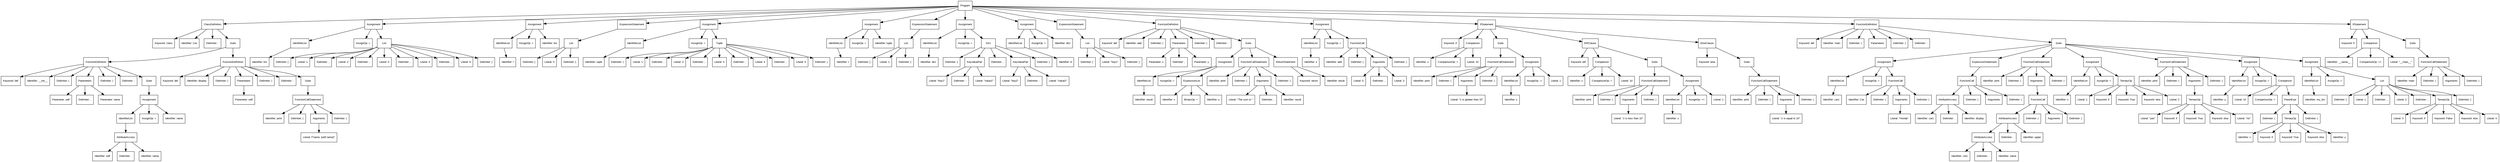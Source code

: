 digraph ParseTree {
  node [shape=box, fontname="Arial", fontsize=10];
  node0 [label="Program"];
  node1 [label="ClassDefinition"];
  node2 [label="Keyword: class"];
  node1 -> node2;
  node3 [label="Identifier: Car"];
  node1 -> node3;
  node4 [label="Delimiter: :"];
  node1 -> node4;
  node5 [label="Suite"];
  node6 [label="FunctionDefinition"];
  node7 [label="Keyword: def"];
  node6 -> node7;
  node8 [label="Identifier: __init__"];
  node6 -> node8;
  node9 [label="Delimiter: ("];
  node6 -> node9;
  node10 [label="Parameters"];
  node11 [label="Parameter: self"];
  node10 -> node11;
  node12 [label="Delimiter: ,"];
  node10 -> node12;
  node13 [label="Parameter: name"];
  node10 -> node13;
  node6 -> node10;
  node14 [label="Delimiter: )"];
  node6 -> node14;
  node15 [label="Delimiter: :"];
  node6 -> node15;
  node16 [label="Suite"];
  node17 [label="Assignment"];
  node18 [label="IdentifierList"];
  node19 [label="AttributeAccess"];
  node20 [label="Identifier: self"];
  node19 -> node20;
  node21 [label="Delimiter: ."];
  node19 -> node21;
  node22 [label="Identifier: name"];
  node19 -> node22;
  node18 -> node19;
  node17 -> node18;
  node23 [label="AssignOp: ="];
  node17 -> node23;
  node24 [label="Identifier: name"];
  node17 -> node24;
  node16 -> node17;
  node6 -> node16;
  node5 -> node6;
  node25 [label="FunctionDefinition"];
  node26 [label="Keyword: def"];
  node25 -> node26;
  node27 [label="Identifier: display"];
  node25 -> node27;
  node28 [label="Delimiter: ("];
  node25 -> node28;
  node29 [label="Parameters"];
  node30 [label="Parameter: self"];
  node29 -> node30;
  node25 -> node29;
  node31 [label="Delimiter: )"];
  node25 -> node31;
  node32 [label="Delimiter: :"];
  node25 -> node32;
  node33 [label="Suite"];
  node34 [label="FunctionCallStatement"];
  node35 [label="Identifier: print"];
  node34 -> node35;
  node36 [label="Delimiter: ("];
  node34 -> node36;
  node37 [label="Arguments"];
  node38 [label="Literal: f\"name: {self.name}\""];
  node37 -> node38;
  node34 -> node37;
  node39 [label="Delimiter: )"];
  node34 -> node39;
  node33 -> node34;
  node25 -> node33;
  node5 -> node25;
  node1 -> node5;
  node0 -> node1;
  node40 [label="Assignment"];
  node41 [label="IdentifierList"];
  node42 [label="Identifier: list"];
  node41 -> node42;
  node40 -> node41;
  node43 [label="AssignOp: ="];
  node40 -> node43;
  node44 [label="List"];
  node45 [label="Delimiter: ["];
  node44 -> node45;
  node46 [label="Literal: 1"];
  node44 -> node46;
  node47 [label="Delimiter: ,"];
  node44 -> node47;
  node48 [label="Literal: 2"];
  node44 -> node48;
  node49 [label="Delimiter: ,"];
  node44 -> node49;
  node50 [label="Literal: 3"];
  node44 -> node50;
  node51 [label="Delimiter: ,"];
  node44 -> node51;
  node52 [label="Literal: 4"];
  node44 -> node52;
  node53 [label="Delimiter: ,"];
  node44 -> node53;
  node54 [label="Literal: 5"];
  node44 -> node54;
  node55 [label="Delimiter: ]"];
  node44 -> node55;
  node40 -> node44;
  node0 -> node40;
  node56 [label="Assignment"];
  node57 [label="IdentifierList"];
  node58 [label="Identifier: l"];
  node57 -> node58;
  node56 -> node57;
  node59 [label="AssignOp: ="];
  node56 -> node59;
  node60 [label="Identifier: list"];
  node56 -> node60;
  node0 -> node56;
  node61 [label="ExpressionStatement"];
  node62 [label="List"];
  node63 [label="Delimiter: ["];
  node62 -> node63;
  node64 [label="Literal: 0"];
  node62 -> node64;
  node65 [label="Delimiter: ]"];
  node62 -> node65;
  node61 -> node62;
  node0 -> node61;
  node66 [label="Assignment"];
  node67 [label="IdentifierList"];
  node68 [label="Identifier: tuple"];
  node67 -> node68;
  node66 -> node67;
  node69 [label="AssignOp: ="];
  node66 -> node69;
  node70 [label="Tuple"];
  node71 [label="Delimiter: ("];
  node70 -> node71;
  node72 [label="Literal: 1"];
  node70 -> node72;
  node73 [label="Delimiter: ,"];
  node70 -> node73;
  node74 [label="Literal: 2"];
  node70 -> node74;
  node75 [label="Delimiter: ,"];
  node70 -> node75;
  node76 [label="Literal: 3"];
  node70 -> node76;
  node77 [label="Delimiter: ,"];
  node70 -> node77;
  node78 [label="Literal: 4"];
  node70 -> node78;
  node79 [label="Delimiter: ,"];
  node70 -> node79;
  node80 [label="Literal: 5"];
  node70 -> node80;
  node81 [label="Delimiter: )"];
  node70 -> node81;
  node66 -> node70;
  node0 -> node66;
  node82 [label="Assignment"];
  node83 [label="IdentifierList"];
  node84 [label="Identifier: t"];
  node83 -> node84;
  node82 -> node83;
  node85 [label="AssignOp: ="];
  node82 -> node85;
  node86 [label="Identifier: tuple"];
  node82 -> node86;
  node0 -> node82;
  node87 [label="ExpressionStatement"];
  node88 [label="List"];
  node89 [label="Delimiter: ["];
  node88 -> node89;
  node90 [label="Literal: 1"];
  node88 -> node90;
  node91 [label="Delimiter: ]"];
  node88 -> node91;
  node87 -> node88;
  node0 -> node87;
  node92 [label="Assignment"];
  node93 [label="IdentifierList"];
  node94 [label="Identifier: dict"];
  node93 -> node94;
  node92 -> node93;
  node95 [label="AssignOp: ="];
  node92 -> node95;
  node96 [label="Dict"];
  node97 [label="Delimiter: {"];
  node96 -> node97;
  node98 [label="KeyValuePair"];
  node99 [label="Literal: \"key1\""];
  node98 -> node99;
  node100 [label="Delimiter: :"];
  node98 -> node100;
  node101 [label="Literal: \"value1\""];
  node98 -> node101;
  node96 -> node98;
  node102 [label="Delimiter: ,"];
  node96 -> node102;
  node103 [label="KeyValuePair"];
  node104 [label="Literal: \"key2\""];
  node103 -> node104;
  node105 [label="Delimiter: :"];
  node103 -> node105;
  node106 [label="Literal: \"value2\""];
  node103 -> node106;
  node96 -> node103;
  node107 [label="Delimiter: }"];
  node96 -> node107;
  node92 -> node96;
  node0 -> node92;
  node108 [label="Assignment"];
  node109 [label="IdentifierList"];
  node110 [label="Identifier: d"];
  node109 -> node110;
  node108 -> node109;
  node111 [label="AssignOp: ="];
  node108 -> node111;
  node112 [label="Identifier: dict"];
  node108 -> node112;
  node0 -> node108;
  node113 [label="ExpressionStatement"];
  node114 [label="List"];
  node115 [label="Delimiter: ["];
  node114 -> node115;
  node116 [label="Literal: \"key1\""];
  node114 -> node116;
  node117 [label="Delimiter: ]"];
  node114 -> node117;
  node113 -> node114;
  node0 -> node113;
  node118 [label="FunctionDefinition"];
  node119 [label="Keyword: def"];
  node118 -> node119;
  node120 [label="Identifier: add"];
  node118 -> node120;
  node121 [label="Delimiter: ("];
  node118 -> node121;
  node122 [label="Parameters"];
  node123 [label="Parameter: x"];
  node122 -> node123;
  node124 [label="Delimiter: ,"];
  node122 -> node124;
  node125 [label="Parameter: y"];
  node122 -> node125;
  node118 -> node122;
  node126 [label="Delimiter: )"];
  node118 -> node126;
  node127 [label="Delimiter: :"];
  node118 -> node127;
  node128 [label="Suite"];
  node129 [label="Assignment"];
  node130 [label="IdentifierList"];
  node131 [label="Identifier: result"];
  node130 -> node131;
  node129 -> node130;
  node132 [label="AssignOp: ="];
  node129 -> node132;
  node133 [label="ExpressionList"];
  node134 [label="Identifier: x"];
  node133 -> node134;
  node135 [label="BinaryOp: +"];
  node133 -> node135;
  node136 [label="Identifier: y"];
  node133 -> node136;
  node129 -> node133;
  node128 -> node129;
  node137 [label="FunctionCallStatement"];
  node138 [label="Identifier: print"];
  node137 -> node138;
  node139 [label="Delimiter: ("];
  node137 -> node139;
  node140 [label="Arguments"];
  node141 [label="Literal: \"The sum is:\""];
  node140 -> node141;
  node142 [label="Delimiter: ,"];
  node140 -> node142;
  node143 [label="Identifier: result"];
  node140 -> node143;
  node137 -> node140;
  node144 [label="Delimiter: )"];
  node137 -> node144;
  node128 -> node137;
  node145 [label="ReturnStatement"];
  node146 [label="Keyword: return"];
  node145 -> node146;
  node147 [label="Identifier: result"];
  node145 -> node147;
  node128 -> node145;
  node118 -> node128;
  node0 -> node118;
  node148 [label="Assignment"];
  node149 [label="IdentifierList"];
  node150 [label="Identifier: z"];
  node149 -> node150;
  node148 -> node149;
  node151 [label="AssignOp: ="];
  node148 -> node151;
  node152 [label="FunctionCall"];
  node153 [label="Identifier: add"];
  node152 -> node153;
  node154 [label="Delimiter: ("];
  node152 -> node154;
  node155 [label="Arguments"];
  node156 [label="Literal: 5"];
  node155 -> node156;
  node157 [label="Delimiter: ,"];
  node155 -> node157;
  node158 [label="Literal: 3"];
  node155 -> node158;
  node152 -> node155;
  node159 [label="Delimiter: )"];
  node152 -> node159;
  node148 -> node152;
  node0 -> node148;
  node160 [label="IfStatement"];
  node161 [label="Keyword: if"];
  node160 -> node161;
  node162 [label="Comparison"];
  node163 [label="Identifier: z"];
  node162 -> node163;
  node164 [label="ComparisonOp: >"];
  node162 -> node164;
  node165 [label="Literal: 10"];
  node162 -> node165;
  node160 -> node162;
  node166 [label="Suite"];
  node167 [label="FunctionCallStatement"];
  node168 [label="Identifier: print"];
  node167 -> node168;
  node169 [label="Delimiter: ("];
  node167 -> node169;
  node170 [label="Arguments"];
  node171 [label="Literal: \"z is greater than 10\""];
  node170 -> node171;
  node167 -> node170;
  node172 [label="Delimiter: )"];
  node167 -> node172;
  node166 -> node167;
  node173 [label="Assignment"];
  node174 [label="IdentifierList"];
  node175 [label="Identifier: z"];
  node174 -> node175;
  node173 -> node174;
  node176 [label="AssignOp: -="];
  node173 -> node176;
  node177 [label="Literal: 1"];
  node173 -> node177;
  node166 -> node173;
  node160 -> node166;
  node178 [label="ElifClause"];
  node179 [label="Keyword: elif"];
  node178 -> node179;
  node180 [label="Comparison"];
  node181 [label="Identifier: z"];
  node180 -> node181;
  node182 [label="ComparisonOp: <"];
  node180 -> node182;
  node183 [label="Literal: 10"];
  node180 -> node183;
  node178 -> node180;
  node184 [label="Suite"];
  node185 [label="FunctionCallStatement"];
  node186 [label="Identifier: print"];
  node185 -> node186;
  node187 [label="Delimiter: ("];
  node185 -> node187;
  node188 [label="Arguments"];
  node189 [label="Literal: \"z is less than 10\""];
  node188 -> node189;
  node185 -> node188;
  node190 [label="Delimiter: )"];
  node185 -> node190;
  node184 -> node185;
  node191 [label="Assignment"];
  node192 [label="IdentifierList"];
  node193 [label="Identifier: z"];
  node192 -> node193;
  node191 -> node192;
  node194 [label="AssignOp: +="];
  node191 -> node194;
  node195 [label="Literal: 1"];
  node191 -> node195;
  node184 -> node191;
  node178 -> node184;
  node160 -> node178;
  node196 [label="ElseClause"];
  node197 [label="Keyword: else"];
  node196 -> node197;
  node198 [label="Suite"];
  node199 [label="FunctionCallStatement"];
  node200 [label="Identifier: print"];
  node199 -> node200;
  node201 [label="Delimiter: ("];
  node199 -> node201;
  node202 [label="Arguments"];
  node203 [label="Literal: \"z is equal to 10\""];
  node202 -> node203;
  node199 -> node202;
  node204 [label="Delimiter: )"];
  node199 -> node204;
  node198 -> node199;
  node196 -> node198;
  node160 -> node196;
  node0 -> node160;
  node205 [label="FunctionDefinition"];
  node206 [label="Keyword: def"];
  node205 -> node206;
  node207 [label="Identifier: main"];
  node205 -> node207;
  node208 [label="Delimiter: ("];
  node205 -> node208;
  node209 [label="Parameters"];
  node205 -> node209;
  node210 [label="Delimiter: )"];
  node205 -> node210;
  node211 [label="Delimiter: :"];
  node205 -> node211;
  node212 [label="Suite"];
  node213 [label="Assignment"];
  node214 [label="IdentifierList"];
  node215 [label="Identifier: car1"];
  node214 -> node215;
  node213 -> node214;
  node216 [label="AssignOp: ="];
  node213 -> node216;
  node217 [label="FunctionCall"];
  node218 [label="Identifier: Car"];
  node217 -> node218;
  node219 [label="Delimiter: ("];
  node217 -> node219;
  node220 [label="Arguments"];
  node221 [label="Literal: \"Honda\""];
  node220 -> node221;
  node217 -> node220;
  node222 [label="Delimiter: )"];
  node217 -> node222;
  node213 -> node217;
  node212 -> node213;
  node223 [label="ExpressionStatement"];
  node224 [label="FunctionCall"];
  node225 [label="AttributeAccess"];
  node226 [label="Identifier: car1"];
  node225 -> node226;
  node227 [label="Delimiter: ."];
  node225 -> node227;
  node228 [label="Identifier: display"];
  node225 -> node228;
  node224 -> node225;
  node229 [label="Delimiter: ("];
  node224 -> node229;
  node230 [label="Arguments"];
  node224 -> node230;
  node231 [label="Delimiter: )"];
  node224 -> node231;
  node223 -> node224;
  node212 -> node223;
  node232 [label="FunctionCallStatement"];
  node233 [label="Identifier: print"];
  node232 -> node233;
  node234 [label="Delimiter: ("];
  node232 -> node234;
  node235 [label="Arguments"];
  node236 [label="FunctionCall"];
  node237 [label="AttributeAccess"];
  node238 [label="AttributeAccess"];
  node239 [label="Identifier: car1"];
  node238 -> node239;
  node240 [label="Delimiter: ."];
  node238 -> node240;
  node241 [label="Identifier: name"];
  node238 -> node241;
  node237 -> node238;
  node242 [label="Delimiter: ."];
  node237 -> node242;
  node243 [label="Identifier: upper"];
  node237 -> node243;
  node236 -> node237;
  node244 [label="Delimiter: ("];
  node236 -> node244;
  node245 [label="Arguments"];
  node236 -> node245;
  node246 [label="Delimiter: )"];
  node236 -> node246;
  node235 -> node236;
  node232 -> node235;
  node247 [label="Delimiter: )"];
  node232 -> node247;
  node212 -> node232;
  node248 [label="Assignment"];
  node249 [label="IdentifierList"];
  node250 [label="Identifier: x"];
  node249 -> node250;
  node248 -> node249;
  node251 [label="AssignOp: ="];
  node248 -> node251;
  node252 [label="TernaryOp"];
  node253 [label="Literal: 1"];
  node252 -> node253;
  node254 [label="Keyword: if"];
  node252 -> node254;
  node255 [label="Keyword: True"];
  node252 -> node255;
  node256 [label="Keyword: else"];
  node252 -> node256;
  node257 [label="Literal: 2"];
  node252 -> node257;
  node248 -> node252;
  node212 -> node248;
  node258 [label="FunctionCallStatement"];
  node259 [label="Identifier: print"];
  node258 -> node259;
  node260 [label="Delimiter: ("];
  node258 -> node260;
  node261 [label="Arguments"];
  node262 [label="TernaryOp"];
  node263 [label="Literal: \"yes\""];
  node262 -> node263;
  node264 [label="Keyword: if"];
  node262 -> node264;
  node265 [label="Keyword: True"];
  node262 -> node265;
  node266 [label="Keyword: else"];
  node262 -> node266;
  node267 [label="Literal: \"no\""];
  node262 -> node267;
  node261 -> node262;
  node258 -> node261;
  node268 [label="Delimiter: )"];
  node258 -> node268;
  node212 -> node258;
  node269 [label="Assignment"];
  node270 [label="IdentifierList"];
  node271 [label="Identifier: y"];
  node270 -> node271;
  node269 -> node270;
  node272 [label="AssignOp: ="];
  node269 -> node272;
  node273 [label="Comparison"];
  node274 [label="Literal: 10"];
  node273 -> node274;
  node275 [label="ComparisonOp: <"];
  node273 -> node275;
  node276 [label="ParenExpr"];
  node277 [label="Delimiter: ("];
  node276 -> node277;
  node278 [label="TernaryOp"];
  node279 [label="Identifier: x"];
  node278 -> node279;
  node280 [label="Keyword: if"];
  node278 -> node280;
  node281 [label="Keyword: True"];
  node278 -> node281;
  node282 [label="Keyword: else"];
  node278 -> node282;
  node283 [label="Identifier: y"];
  node278 -> node283;
  node276 -> node278;
  node284 [label="Delimiter: )"];
  node276 -> node284;
  node273 -> node276;
  node269 -> node273;
  node212 -> node269;
  node285 [label="Assignment"];
  node286 [label="IdentifierList"];
  node287 [label="Identifier: my_list"];
  node286 -> node287;
  node285 -> node286;
  node288 [label="AssignOp: ="];
  node285 -> node288;
  node289 [label="List"];
  node290 [label="Delimiter: ["];
  node289 -> node290;
  node291 [label="Literal: 1"];
  node289 -> node291;
  node292 [label="Delimiter: ,"];
  node289 -> node292;
  node293 [label="Literal: 2"];
  node289 -> node293;
  node294 [label="Delimiter: ,"];
  node289 -> node294;
  node295 [label="TernaryOp"];
  node296 [label="Literal: 3"];
  node295 -> node296;
  node297 [label="Keyword: if"];
  node295 -> node297;
  node298 [label="Keyword: False"];
  node295 -> node298;
  node299 [label="Keyword: else"];
  node295 -> node299;
  node300 [label="Literal: 4"];
  node295 -> node300;
  node289 -> node295;
  node301 [label="Delimiter: ]"];
  node289 -> node301;
  node285 -> node289;
  node212 -> node285;
  node205 -> node212;
  node0 -> node205;
  node302 [label="IfStatement"];
  node303 [label="Keyword: if"];
  node302 -> node303;
  node304 [label="Comparison"];
  node305 [label="Identifier: __name__"];
  node304 -> node305;
  node306 [label="ComparisonOp: =="];
  node304 -> node306;
  node307 [label="Literal: \"__main__\""];
  node304 -> node307;
  node302 -> node304;
  node308 [label="Suite"];
  node309 [label="FunctionCallStatement"];
  node310 [label="Identifier: main"];
  node309 -> node310;
  node311 [label="Delimiter: ("];
  node309 -> node311;
  node312 [label="Arguments"];
  node309 -> node312;
  node313 [label="Delimiter: )"];
  node309 -> node313;
  node308 -> node309;
  node302 -> node308;
  node0 -> node302;
}
